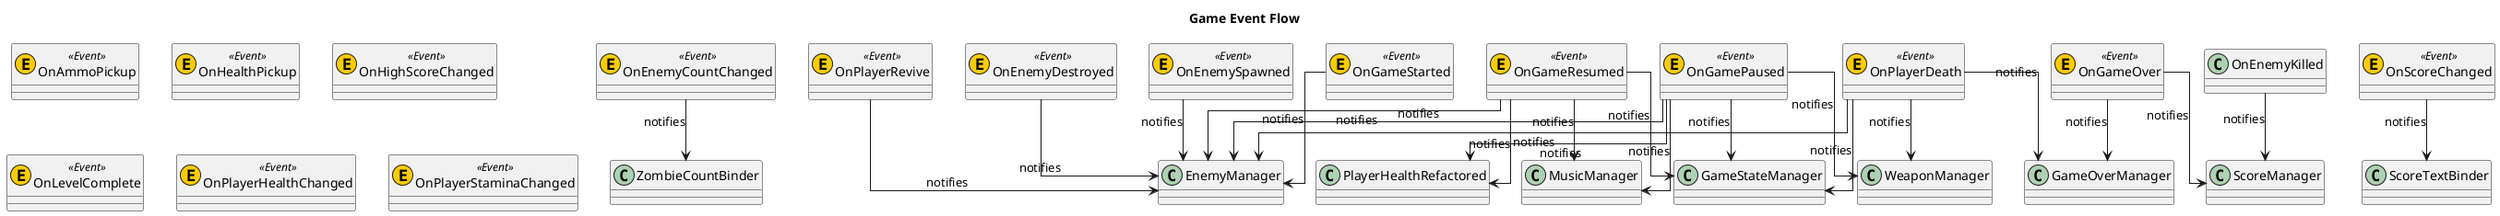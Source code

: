 @startuml
title Game Event Flow
skinparam linetype ortho
class OnAmmoPickup << (E,#FFCC00) Event >>
class OnEnemyCountChanged << (E,#FFCC00) Event >>
class OnEnemyDestroyed << (E,#FFCC00) Event >>
class OnEnemySpawned << (E,#FFCC00) Event >>
class OnGameOver << (E,#FFCC00) Event >>
class OnGamePaused << (E,#FFCC00) Event >>
class OnGameResumed << (E,#FFCC00) Event >>
class OnGameStarted << (E,#FFCC00) Event >>
class OnHealthPickup << (E,#FFCC00) Event >>
class OnHighScoreChanged << (E,#FFCC00) Event >>
class OnLevelComplete << (E,#FFCC00) Event >>
class OnPlayerDeath << (E,#FFCC00) Event >>
class OnPlayerHealthChanged << (E,#FFCC00) Event >>
class OnPlayerRevive << (E,#FFCC00) Event >>
class OnPlayerStaminaChanged << (E,#FFCC00) Event >>
class OnScoreChanged << (E,#FFCC00) Event >>
OnGamePaused --> PlayerHealthRefactored : notifies
OnGamePaused --> EnemyManager : notifies
OnGamePaused --> GameStateManager : notifies
OnGamePaused --> WeaponManager : notifies
OnGamePaused --> MusicManager : notifies
OnGameResumed --> GameStateManager : notifies
OnGameResumed --> EnemyManager : notifies
OnGameResumed --> PlayerHealthRefactored : notifies
OnGameResumed --> MusicManager : notifies
OnScoreChanged --> ScoreTextBinder : notifies
OnEnemyCountChanged --> ZombieCountBinder : notifies
OnPlayerDeath --> GameStateManager : notifies
OnPlayerDeath --> GameOverManager : notifies
OnPlayerDeath --> WeaponManager : notifies
OnPlayerDeath --> EnemyManager : notifies
OnEnemySpawned --> EnemyManager : notifies
OnEnemyDestroyed --> EnemyManager : notifies
OnGameStarted --> EnemyManager : notifies
OnPlayerRevive --> EnemyManager : notifies
OnGameOver --> GameOverManager : notifies
OnGameOver --> ScoreManager : notifies
OnEnemyKilled --> ScoreManager : notifies
@enduml